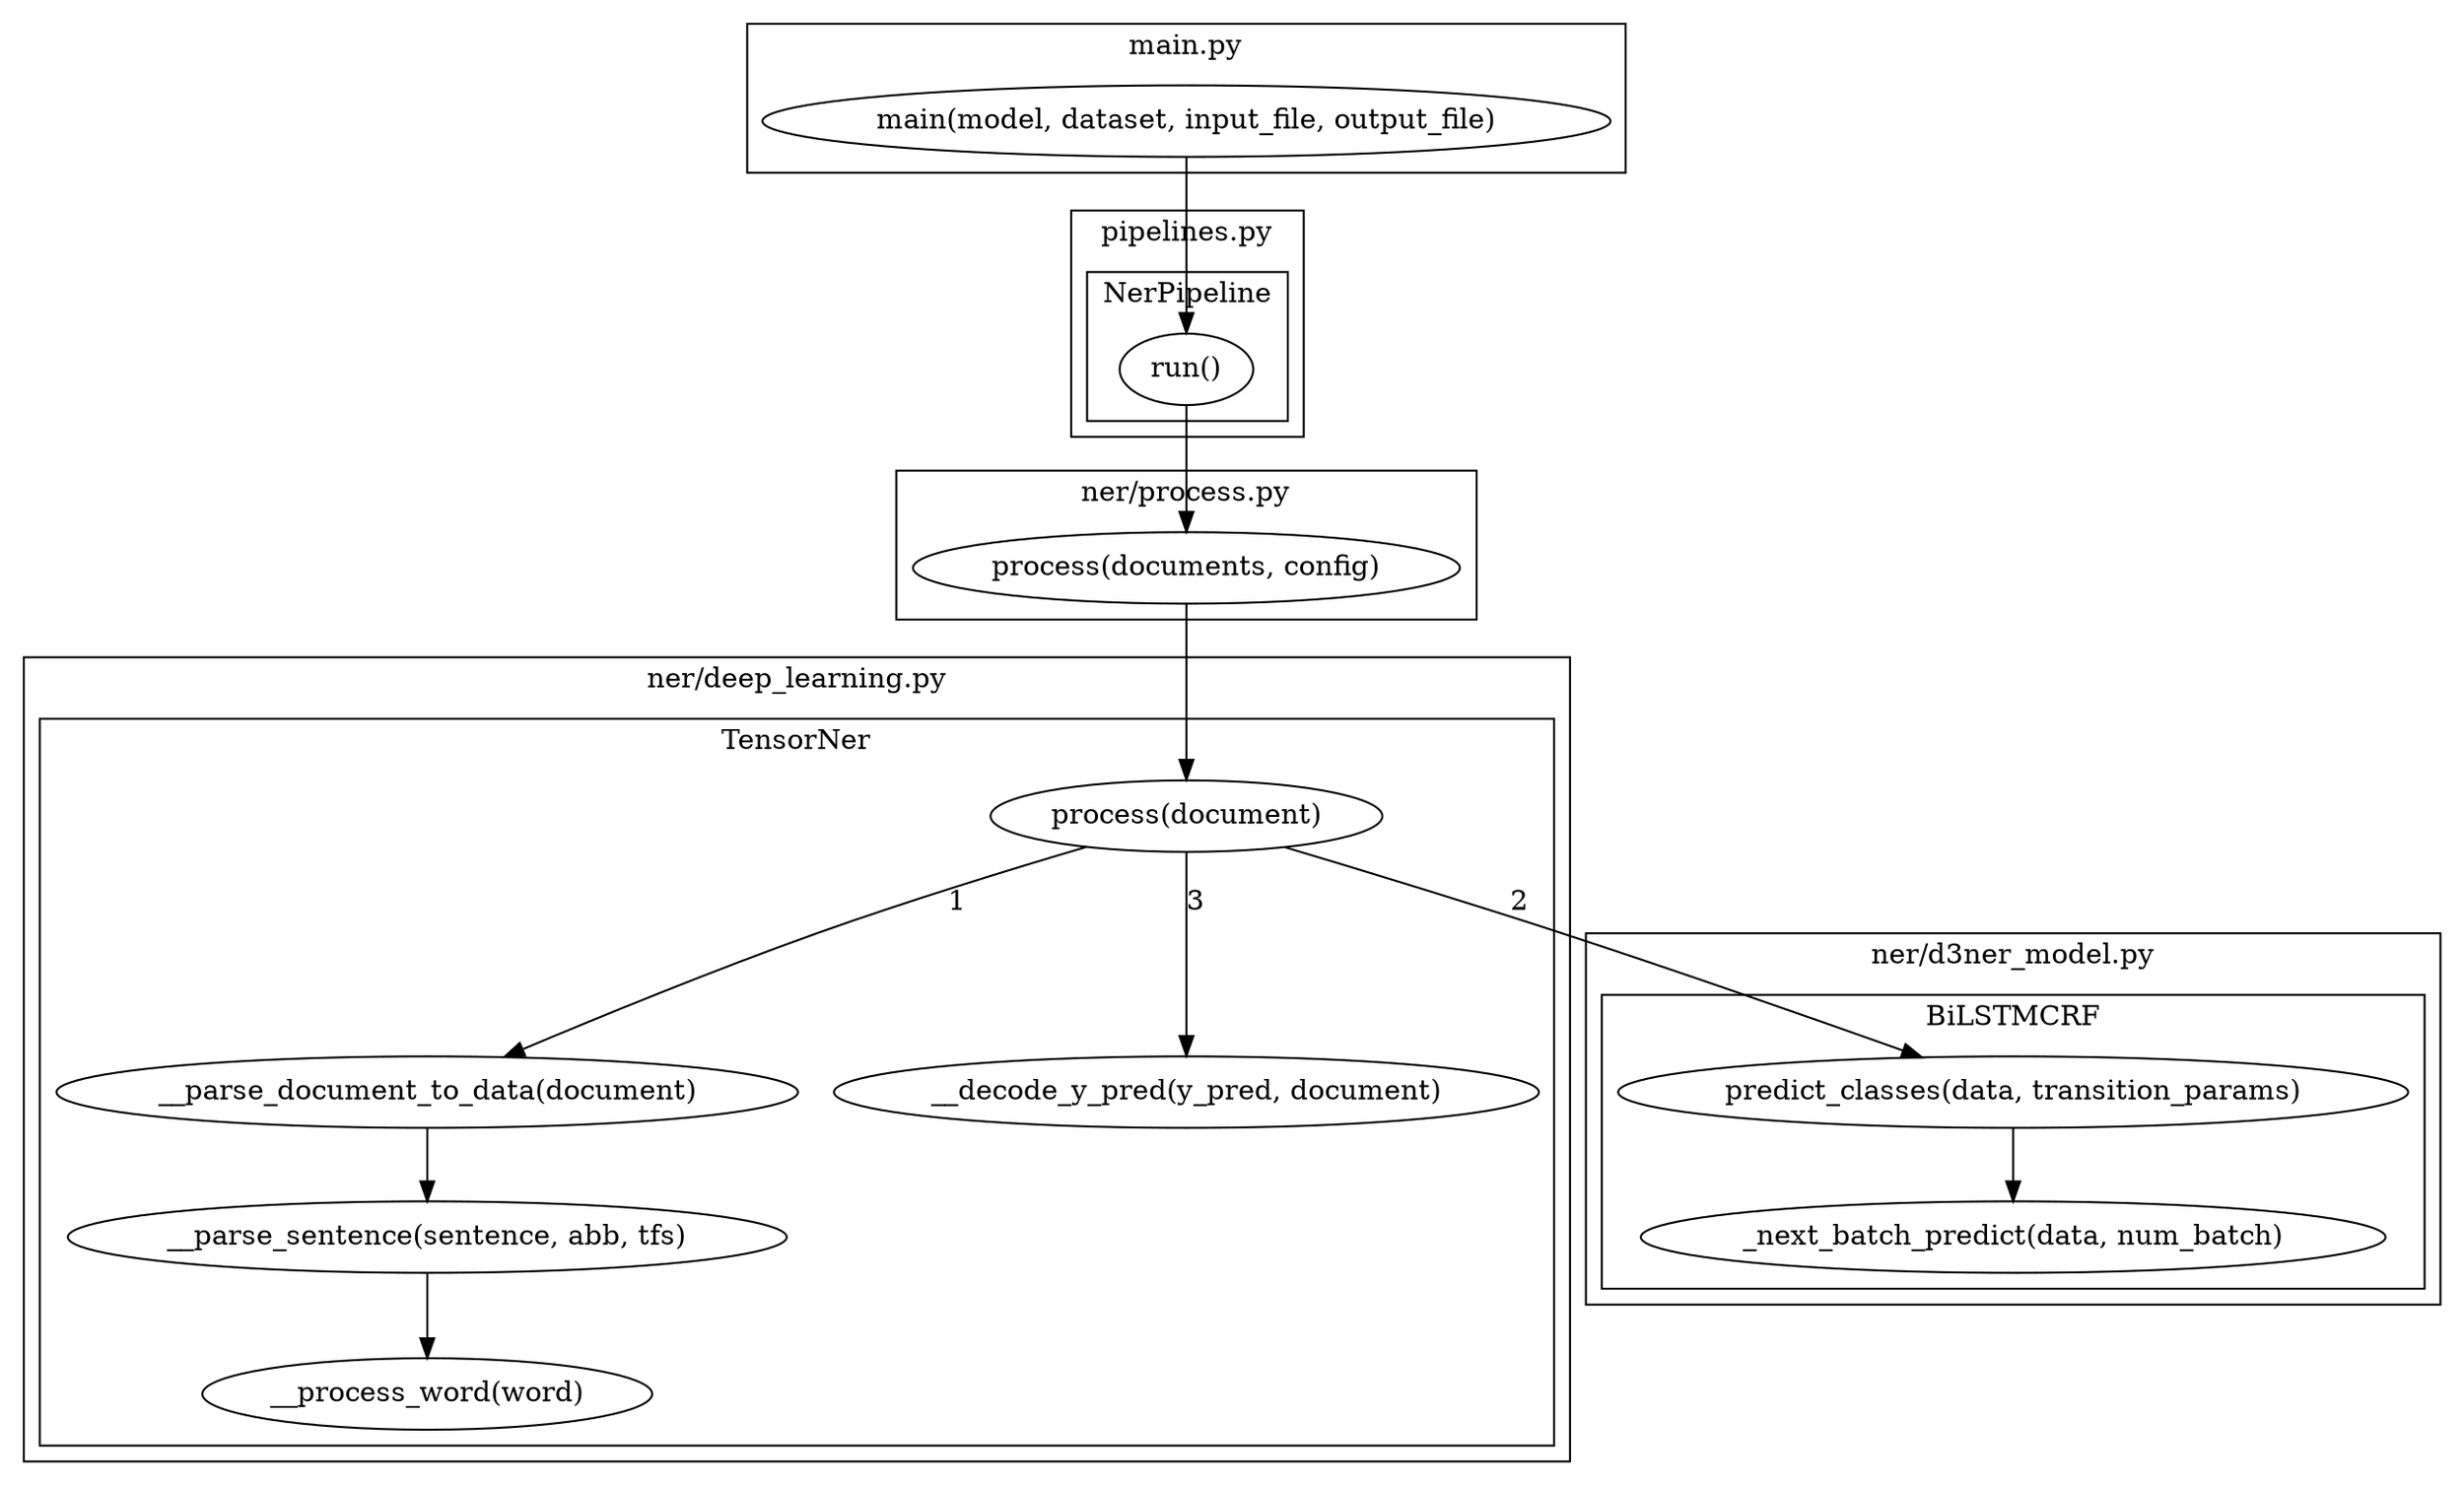 digraph D3NER {
  subgraph cluster_main_py {
    label = "main.py";
    main_func [label="main(model, dataset, input_file, output_file)"];
  }
  subgraph cluster_pipelines_py {
    label = "pipelines.py";
    subgraph cluster_NerPipeline_clz {
      label = "NerPipeline";
      run_func [label="run()"];
    }
  }
  subgraph cluster_ner_process_py {
    label = "ner/process.py";
    process_func [label="process(documents, config)"];
  }
  subgraph cluster_deeplearning_py {
    label = "ner/deep_learning.py";
    subgraph cluster_TensorNer_clz {
      label = "TensorNer";
      TensorNer_process_func [label="process(document)"];
      __parse_document_to_data_func [label="__parse_document_to_data(document)"];
      __parse_sentence_func [label="__parse_sentence(sentence, abb, tfs)"];
      __process_word_func [label="__process_word(word)"];
      __decode_y_pred_func [label="__decode_y_pred(y_pred, document)"];
    }
  }
  subgraph cluster_d3nermodel_py {
    label = "ner/d3ner_model.py";
    subgraph cluster_BiLSTMCRF_clz {
      label = "BiLSTMCRF";
      predict_classes_func [label="predict_classes(data, transition_params)"];
      _next_batch_predict_func [label="_next_batch_predict(data, num_batch)"];
    }
  }
  main_func -> run_func -> process_func -> TensorNer_process_func
  TensorNer_process_func -> __parse_document_to_data_func [label=1]
  TensorNer_process_func -> predict_classes_func [label=2]
  TensorNer_process_func -> __decode_y_pred_func [label=3]
  __parse_document_to_data_func -> __parse_sentence_func -> __process_word_func;
  predict_classes_func -> _next_batch_predict_func
}